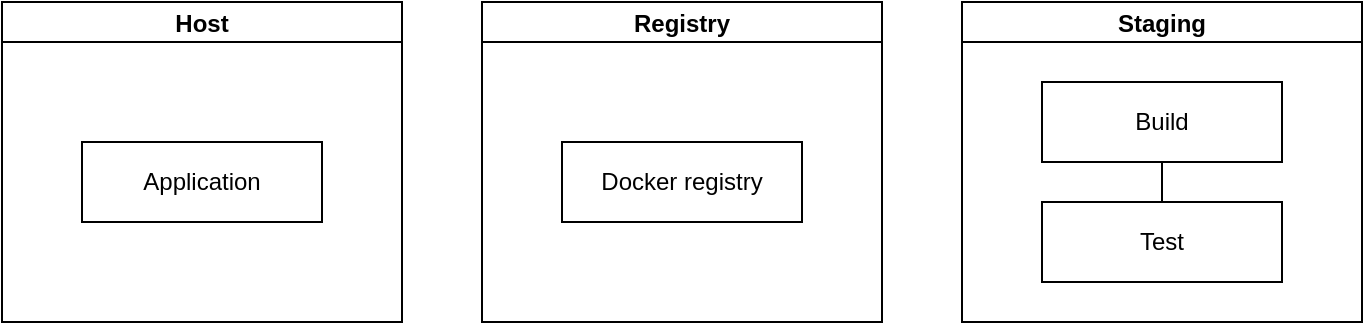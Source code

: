 <mxfile version="24.4.9" type="google">
  <diagram name="Page-1" id="SW9C22wM90BE_j-5nWLD">
    <mxGraphModel grid="1" page="1" gridSize="10" guides="1" tooltips="1" connect="1" arrows="1" fold="1" pageScale="1" pageWidth="827" pageHeight="1169" math="0" shadow="0">
      <root>
        <mxCell id="0" />
        <mxCell id="1" parent="0" />
        <mxCell id="QDAO-aXP5R5pXlkedr0r-10" value="Host" style="swimlane;startSize=20;horizontal=1;containerType=tree;" vertex="1" parent="1">
          <mxGeometry x="40" y="120" width="200" height="160" as="geometry" />
        </mxCell>
        <mxCell id="QDAO-aXP5R5pXlkedr0r-12" value="Application" style="whiteSpace=wrap;html=1;treeFolding=1;treeMoving=1;newEdgeStyle={&quot;edgeStyle&quot;:&quot;elbowEdgeStyle&quot;,&quot;startArrow&quot;:&quot;none&quot;,&quot;endArrow&quot;:&quot;none&quot;};" vertex="1" parent="QDAO-aXP5R5pXlkedr0r-10">
          <mxGeometry x="40" y="70" width="120" height="40" as="geometry" />
        </mxCell>
        <mxCell id="QDAO-aXP5R5pXlkedr0r-16" value="Registry" style="swimlane;startSize=20;horizontal=1;containerType=tree;" vertex="1" parent="1">
          <mxGeometry x="280" y="120" width="200" height="160" as="geometry">
            <mxRectangle x="280" y="40" width="80" height="30" as="alternateBounds" />
          </mxGeometry>
        </mxCell>
        <mxCell id="QDAO-aXP5R5pXlkedr0r-17" value="Docker registry" style="whiteSpace=wrap;html=1;treeFolding=1;treeMoving=1;newEdgeStyle={&quot;edgeStyle&quot;:&quot;elbowEdgeStyle&quot;,&quot;startArrow&quot;:&quot;none&quot;,&quot;endArrow&quot;:&quot;none&quot;};" vertex="1" parent="QDAO-aXP5R5pXlkedr0r-16">
          <mxGeometry x="40" y="70" width="120" height="40" as="geometry" />
        </mxCell>
        <mxCell id="QDAO-aXP5R5pXlkedr0r-23" value="Staging" style="swimlane;startSize=20;horizontal=1;containerType=tree;" vertex="1" parent="1">
          <mxGeometry x="520" y="120" width="200" height="160" as="geometry" />
        </mxCell>
        <mxCell id="QDAO-aXP5R5pXlkedr0r-24" value="" style="edgeStyle=elbowEdgeStyle;elbow=vertical;sourcePerimeterSpacing=0;targetPerimeterSpacing=0;startArrow=none;endArrow=none;rounded=0;curved=0;" edge="1" parent="QDAO-aXP5R5pXlkedr0r-23" source="QDAO-aXP5R5pXlkedr0r-25" target="QDAO-aXP5R5pXlkedr0r-26">
          <mxGeometry relative="1" as="geometry" />
        </mxCell>
        <mxCell id="QDAO-aXP5R5pXlkedr0r-25" value="Build" style="whiteSpace=wrap;html=1;treeFolding=1;treeMoving=1;newEdgeStyle={&quot;edgeStyle&quot;:&quot;elbowEdgeStyle&quot;,&quot;startArrow&quot;:&quot;none&quot;,&quot;endArrow&quot;:&quot;none&quot;};" vertex="1" parent="QDAO-aXP5R5pXlkedr0r-23">
          <mxGeometry x="40" y="40" width="120" height="40" as="geometry" />
        </mxCell>
        <mxCell id="QDAO-aXP5R5pXlkedr0r-26" value="Test" style="whiteSpace=wrap;html=1;treeFolding=1;treeMoving=1;newEdgeStyle={&quot;edgeStyle&quot;:&quot;elbowEdgeStyle&quot;,&quot;startArrow&quot;:&quot;none&quot;,&quot;endArrow&quot;:&quot;none&quot;};" vertex="1" parent="QDAO-aXP5R5pXlkedr0r-23">
          <mxGeometry x="40" y="100" width="120" height="40" as="geometry" />
        </mxCell>
      </root>
    </mxGraphModel>
  </diagram>
</mxfile>
